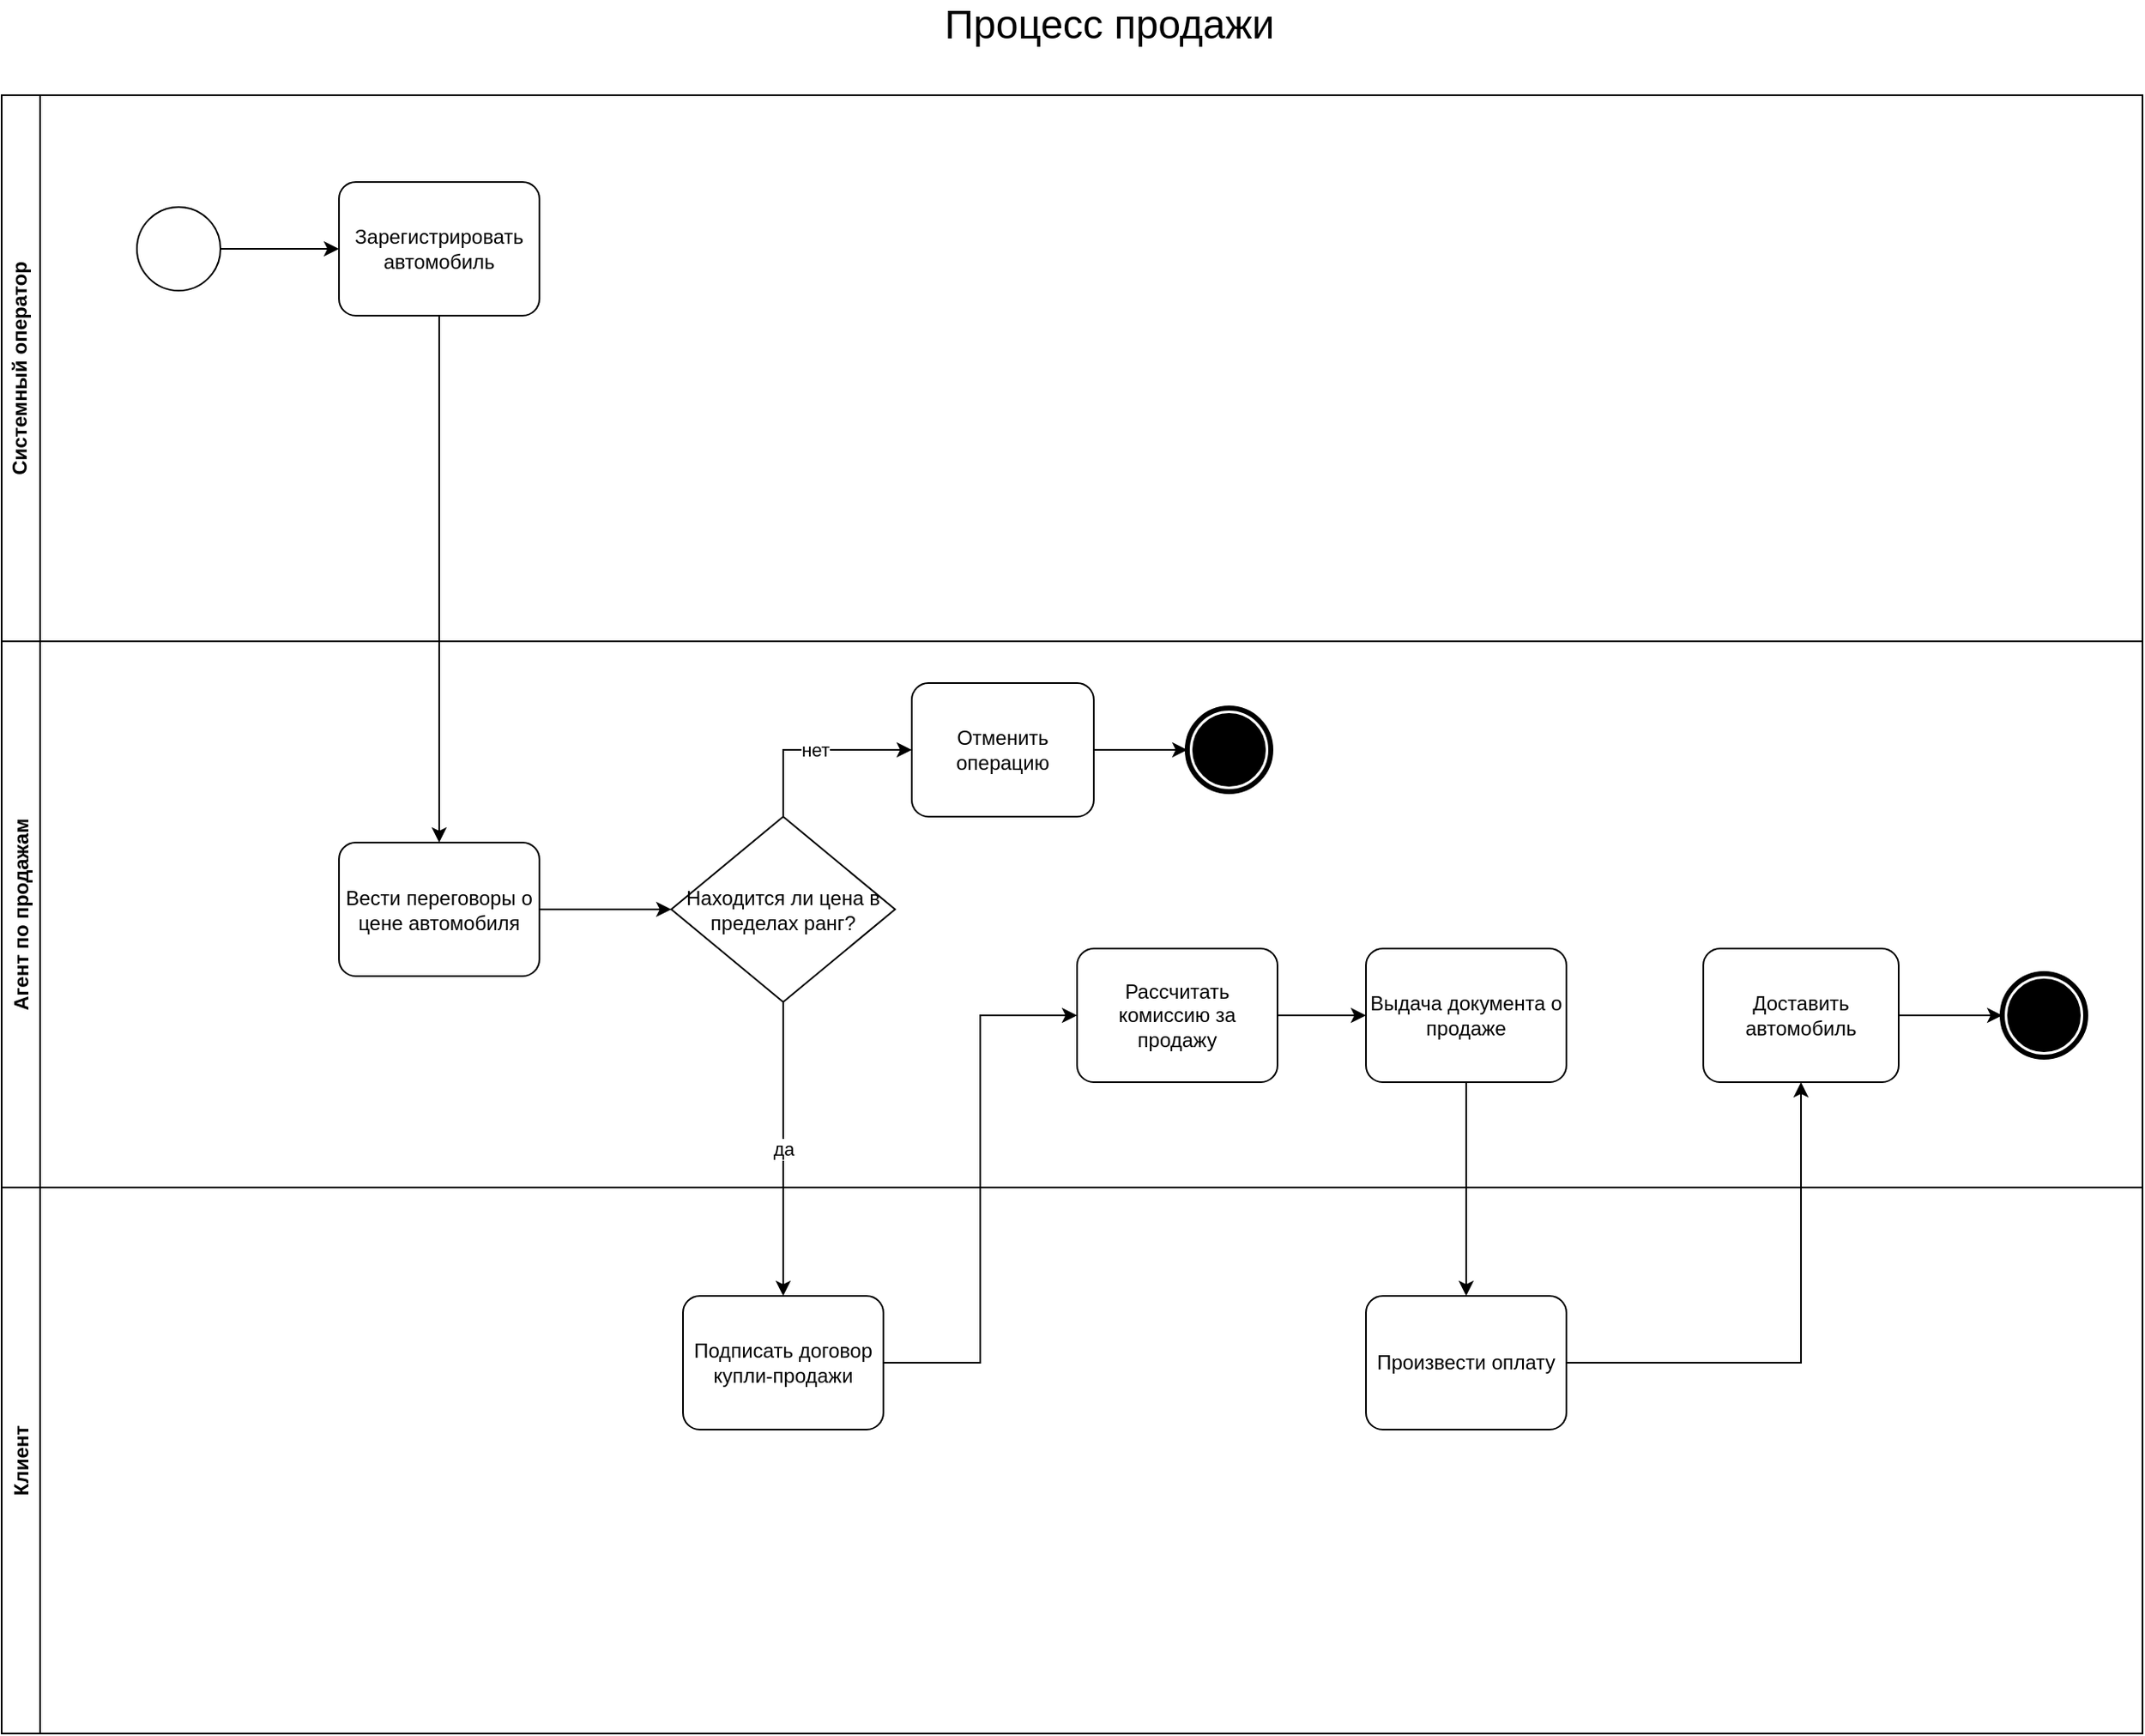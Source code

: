 <mxfile version="20.8.1" type="google"><diagram id="GKkbAp2NtUvPjCZS4jgw" name="Página-1"><mxGraphModel grid="0" page="1" gridSize="10" guides="1" tooltips="1" connect="1" arrows="1" fold="1" pageScale="2" pageWidth="827" pageHeight="1169" background="none" math="0" shadow="0"><root><mxCell id="0"/><mxCell id="1" parent="0"/><mxCell id="1osV0yqY1vsv0PyegRr8-175" value="&lt;span lang=&quot;RU&quot;&gt;Системный оператор&lt;/span&gt;" style="swimlane;horizontal=0;whiteSpace=wrap;html=1;" vertex="1" parent="1"><mxGeometry x="150" y="106" width="1282" height="327" as="geometry"><mxRectangle x="216" y="111" width="32" height="144" as="alternateBounds"/></mxGeometry></mxCell><mxCell id="fPHOAnaP5rVqaTKb0ZPX-4" style="edgeStyle=orthogonalEdgeStyle;rounded=0;orthogonalLoop=1;jettySize=auto;html=1;exitX=1;exitY=0.5;exitDx=0;exitDy=0;exitPerimeter=0;entryX=0;entryY=0.5;entryDx=0;entryDy=0;entryPerimeter=0;" edge="1" parent="1osV0yqY1vsv0PyegRr8-175" source="fPHOAnaP5rVqaTKb0ZPX-1" target="fPHOAnaP5rVqaTKb0ZPX-2"><mxGeometry relative="1" as="geometry"/></mxCell><mxCell id="fPHOAnaP5rVqaTKb0ZPX-1" value="" style="points=[[0.145,0.145,0],[0.5,0,0],[0.855,0.145,0],[1,0.5,0],[0.855,0.855,0],[0.5,1,0],[0.145,0.855,0],[0,0.5,0]];shape=mxgraph.bpmn.event;html=1;verticalLabelPosition=bottom;labelBackgroundColor=#ffffff;verticalAlign=top;align=center;perimeter=ellipsePerimeter;outlineConnect=0;aspect=fixed;outline=standard;symbol=general;" vertex="1" parent="1osV0yqY1vsv0PyegRr8-175"><mxGeometry x="81" y="67" width="50" height="50" as="geometry"/></mxCell><mxCell id="fPHOAnaP5rVqaTKb0ZPX-2" value="Зарегистрировать автомобиль" style="points=[[0.25,0,0],[0.5,0,0],[0.75,0,0],[1,0.25,0],[1,0.5,0],[1,0.75,0],[0.75,1,0],[0.5,1,0],[0.25,1,0],[0,0.75,0],[0,0.5,0],[0,0.25,0]];shape=mxgraph.bpmn.task;whiteSpace=wrap;rectStyle=rounded;size=10;html=1;taskMarker=abstract;" vertex="1" parent="1osV0yqY1vsv0PyegRr8-175"><mxGeometry x="202" y="52" width="120" height="80" as="geometry"/></mxCell><mxCell id="1osV0yqY1vsv0PyegRr8-176" value="&lt;font style=&quot;font-size: 24px;&quot;&gt;Процесс продажи&lt;br&gt;&lt;/font&gt;" style="text;html=1;strokeColor=none;fillColor=none;align=center;verticalAlign=middle;whiteSpace=wrap;rounded=0;" vertex="1" parent="1"><mxGeometry x="658" y="49" width="311" height="30" as="geometry"/></mxCell><mxCell id="1osV0yqY1vsv0PyegRr8-177" value="&lt;span lang=&quot;RU&quot;&gt;Агент по продажам&lt;/span&gt;" style="swimlane;horizontal=0;whiteSpace=wrap;html=1;startSize=23;" vertex="1" parent="1"><mxGeometry x="150" y="433" width="1282" height="327" as="geometry"><mxRectangle x="216" y="111" width="32" height="144" as="alternateBounds"/></mxGeometry></mxCell><mxCell id="1xPfO0qbImXpiZdTFt62-5" style="edgeStyle=orthogonalEdgeStyle;rounded=0;orthogonalLoop=1;jettySize=auto;html=1;exitX=1;exitY=0.5;exitDx=0;exitDy=0;exitPerimeter=0;" edge="1" parent="1osV0yqY1vsv0PyegRr8-177" source="1xPfO0qbImXpiZdTFt62-2" target="1xPfO0qbImXpiZdTFt62-4"><mxGeometry relative="1" as="geometry"/></mxCell><mxCell id="1xPfO0qbImXpiZdTFt62-2" value="Вести переговоры о цене автомобиля" style="points=[[0.25,0,0],[0.5,0,0],[0.75,0,0],[1,0.25,0],[1,0.5,0],[1,0.75,0],[0.75,1,0],[0.5,1,0],[0.25,1,0],[0,0.75,0],[0,0.5,0],[0,0.25,0]];shape=mxgraph.bpmn.task;whiteSpace=wrap;rectStyle=rounded;size=10;html=1;taskMarker=abstract;" vertex="1" parent="1osV0yqY1vsv0PyegRr8-177"><mxGeometry x="202" y="120.5" width="120" height="80" as="geometry"/></mxCell><mxCell id="1xPfO0qbImXpiZdTFt62-7" value="нет" style="edgeStyle=orthogonalEdgeStyle;rounded=0;orthogonalLoop=1;jettySize=auto;html=1;exitX=0.5;exitY=0;exitDx=0;exitDy=0;" edge="1" parent="1osV0yqY1vsv0PyegRr8-177" source="1xPfO0qbImXpiZdTFt62-4" target="1xPfO0qbImXpiZdTFt62-6"><mxGeometry relative="1" as="geometry"/></mxCell><mxCell id="1xPfO0qbImXpiZdTFt62-4" value="Находится ли цена в пределах ранг?" style="rhombus;whiteSpace=wrap;html=1;" vertex="1" parent="1osV0yqY1vsv0PyegRr8-177"><mxGeometry x="401" y="105" width="134" height="111" as="geometry"/></mxCell><mxCell id="1xPfO0qbImXpiZdTFt62-9" style="edgeStyle=orthogonalEdgeStyle;rounded=0;orthogonalLoop=1;jettySize=auto;html=1;exitX=1;exitY=0.5;exitDx=0;exitDy=0;exitPerimeter=0;entryX=0;entryY=0.5;entryDx=0;entryDy=0;entryPerimeter=0;" edge="1" parent="1osV0yqY1vsv0PyegRr8-177" source="1xPfO0qbImXpiZdTFt62-6" target="1xPfO0qbImXpiZdTFt62-8"><mxGeometry relative="1" as="geometry"/></mxCell><mxCell id="1xPfO0qbImXpiZdTFt62-6" value="Отменить операцию" style="points=[[0.25,0,0],[0.5,0,0],[0.75,0,0],[1,0.25,0],[1,0.5,0],[1,0.75,0],[0.75,1,0],[0.5,1,0],[0.25,1,0],[0,0.75,0],[0,0.5,0],[0,0.25,0]];shape=mxgraph.bpmn.task;whiteSpace=wrap;rectStyle=rounded;size=10;html=1;taskMarker=abstract;" vertex="1" parent="1osV0yqY1vsv0PyegRr8-177"><mxGeometry x="545" y="25" width="109" height="80" as="geometry"/></mxCell><mxCell id="1xPfO0qbImXpiZdTFt62-8" value="" style="points=[[0.145,0.145,0],[0.5,0,0],[0.855,0.145,0],[1,0.5,0],[0.855,0.855,0],[0.5,1,0],[0.145,0.855,0],[0,0.5,0]];shape=mxgraph.bpmn.event;html=1;verticalLabelPosition=bottom;labelBackgroundColor=#ffffff;verticalAlign=top;align=center;perimeter=ellipsePerimeter;outlineConnect=0;aspect=fixed;outline=end;symbol=terminate;" vertex="1" parent="1osV0yqY1vsv0PyegRr8-177"><mxGeometry x="710" y="40" width="50" height="50" as="geometry"/></mxCell><mxCell id="1xPfO0qbImXpiZdTFt62-15" style="edgeStyle=orthogonalEdgeStyle;rounded=0;orthogonalLoop=1;jettySize=auto;html=1;exitX=1;exitY=0.5;exitDx=0;exitDy=0;exitPerimeter=0;entryX=0;entryY=0.5;entryDx=0;entryDy=0;entryPerimeter=0;" edge="1" parent="1osV0yqY1vsv0PyegRr8-177" source="1xPfO0qbImXpiZdTFt62-12" target="1xPfO0qbImXpiZdTFt62-14"><mxGeometry relative="1" as="geometry"/></mxCell><mxCell id="1xPfO0qbImXpiZdTFt62-12" value="Рассчитать комиссию за продажу" style="points=[[0.25,0,0],[0.5,0,0],[0.75,0,0],[1,0.25,0],[1,0.5,0],[1,0.75,0],[0.75,1,0],[0.5,1,0],[0.25,1,0],[0,0.75,0],[0,0.5,0],[0,0.25,0]];shape=mxgraph.bpmn.task;whiteSpace=wrap;rectStyle=rounded;size=10;html=1;taskMarker=abstract;" vertex="1" parent="1osV0yqY1vsv0PyegRr8-177"><mxGeometry x="644" y="184" width="120" height="80" as="geometry"/></mxCell><mxCell id="1xPfO0qbImXpiZdTFt62-14" value="Выдача документа о продаже" style="points=[[0.25,0,0],[0.5,0,0],[0.75,0,0],[1,0.25,0],[1,0.5,0],[1,0.75,0],[0.75,1,0],[0.5,1,0],[0.25,1,0],[0,0.75,0],[0,0.5,0],[0,0.25,0]];shape=mxgraph.bpmn.task;whiteSpace=wrap;rectStyle=rounded;size=10;html=1;taskMarker=abstract;" vertex="1" parent="1osV0yqY1vsv0PyegRr8-177"><mxGeometry x="817" y="184" width="120" height="80" as="geometry"/></mxCell><mxCell id="1xPfO0qbImXpiZdTFt62-21" style="edgeStyle=orthogonalEdgeStyle;rounded=0;orthogonalLoop=1;jettySize=auto;html=1;exitX=1;exitY=0.5;exitDx=0;exitDy=0;exitPerimeter=0;" edge="1" parent="1osV0yqY1vsv0PyegRr8-177" source="1xPfO0qbImXpiZdTFt62-18" target="1xPfO0qbImXpiZdTFt62-20"><mxGeometry relative="1" as="geometry"/></mxCell><mxCell id="1xPfO0qbImXpiZdTFt62-18" value="Доставить автомобиль" style="points=[[0.25,0,0],[0.5,0,0],[0.75,0,0],[1,0.25,0],[1,0.5,0],[1,0.75,0],[0.75,1,0],[0.5,1,0],[0.25,1,0],[0,0.75,0],[0,0.5,0],[0,0.25,0]];shape=mxgraph.bpmn.task;whiteSpace=wrap;rectStyle=rounded;size=10;html=1;taskMarker=abstract;" vertex="1" parent="1osV0yqY1vsv0PyegRr8-177"><mxGeometry x="1019" y="184" width="117" height="80" as="geometry"/></mxCell><mxCell id="1xPfO0qbImXpiZdTFt62-20" value="" style="points=[[0.145,0.145,0],[0.5,0,0],[0.855,0.145,0],[1,0.5,0],[0.855,0.855,0],[0.5,1,0],[0.145,0.855,0],[0,0.5,0]];shape=mxgraph.bpmn.event;html=1;verticalLabelPosition=bottom;labelBackgroundColor=#ffffff;verticalAlign=top;align=center;perimeter=ellipsePerimeter;outlineConnect=0;aspect=fixed;outline=end;symbol=terminate;" vertex="1" parent="1osV0yqY1vsv0PyegRr8-177"><mxGeometry x="1198" y="199" width="50" height="50" as="geometry"/></mxCell><mxCell id="1xPfO0qbImXpiZdTFt62-1" value="&lt;span lang=&quot;RU&quot;&gt;Клиент&lt;/span&gt;" style="swimlane;horizontal=0;whiteSpace=wrap;html=1;" vertex="1" parent="1"><mxGeometry x="150" y="760" width="1282" height="327" as="geometry"><mxRectangle x="216" y="111" width="32" height="144" as="alternateBounds"/></mxGeometry></mxCell><mxCell id="1xPfO0qbImXpiZdTFt62-10" value="Подписать договор купли-продажи" style="points=[[0.25,0,0],[0.5,0,0],[0.75,0,0],[1,0.25,0],[1,0.5,0],[1,0.75,0],[0.75,1,0],[0.5,1,0],[0.25,1,0],[0,0.75,0],[0,0.5,0],[0,0.25,0]];shape=mxgraph.bpmn.task;whiteSpace=wrap;rectStyle=rounded;size=10;html=1;taskMarker=abstract;" vertex="1" parent="1xPfO0qbImXpiZdTFt62-1"><mxGeometry x="408" y="65" width="120" height="80" as="geometry"/></mxCell><mxCell id="1xPfO0qbImXpiZdTFt62-16" value="Произвести оплату" style="points=[[0.25,0,0],[0.5,0,0],[0.75,0,0],[1,0.25,0],[1,0.5,0],[1,0.75,0],[0.75,1,0],[0.5,1,0],[0.25,1,0],[0,0.75,0],[0,0.5,0],[0,0.25,0]];shape=mxgraph.bpmn.task;whiteSpace=wrap;rectStyle=rounded;size=10;html=1;taskMarker=abstract;" vertex="1" parent="1xPfO0qbImXpiZdTFt62-1"><mxGeometry x="817" y="65" width="120" height="80" as="geometry"/></mxCell><mxCell id="1xPfO0qbImXpiZdTFt62-3" style="edgeStyle=orthogonalEdgeStyle;rounded=0;orthogonalLoop=1;jettySize=auto;html=1;exitX=0.5;exitY=1;exitDx=0;exitDy=0;exitPerimeter=0;" edge="1" parent="1" source="fPHOAnaP5rVqaTKb0ZPX-2" target="1xPfO0qbImXpiZdTFt62-2"><mxGeometry relative="1" as="geometry"/></mxCell><mxCell id="1xPfO0qbImXpiZdTFt62-11" value="да" style="edgeStyle=orthogonalEdgeStyle;rounded=0;orthogonalLoop=1;jettySize=auto;html=1;exitX=0.5;exitY=1;exitDx=0;exitDy=0;" edge="1" parent="1" source="1xPfO0qbImXpiZdTFt62-4" target="1xPfO0qbImXpiZdTFt62-10"><mxGeometry relative="1" as="geometry"/></mxCell><mxCell id="1xPfO0qbImXpiZdTFt62-13" style="edgeStyle=orthogonalEdgeStyle;rounded=0;orthogonalLoop=1;jettySize=auto;html=1;exitX=1;exitY=0.5;exitDx=0;exitDy=0;exitPerimeter=0;entryX=0;entryY=0.5;entryDx=0;entryDy=0;entryPerimeter=0;" edge="1" parent="1" source="1xPfO0qbImXpiZdTFt62-10" target="1xPfO0qbImXpiZdTFt62-12"><mxGeometry relative="1" as="geometry"/></mxCell><mxCell id="1xPfO0qbImXpiZdTFt62-17" style="edgeStyle=orthogonalEdgeStyle;rounded=0;orthogonalLoop=1;jettySize=auto;html=1;exitX=0.5;exitY=1;exitDx=0;exitDy=0;exitPerimeter=0;entryX=0.5;entryY=0;entryDx=0;entryDy=0;entryPerimeter=0;" edge="1" parent="1" source="1xPfO0qbImXpiZdTFt62-14" target="1xPfO0qbImXpiZdTFt62-16"><mxGeometry relative="1" as="geometry"/></mxCell><mxCell id="1xPfO0qbImXpiZdTFt62-19" style="edgeStyle=orthogonalEdgeStyle;rounded=0;orthogonalLoop=1;jettySize=auto;html=1;exitX=1;exitY=0.5;exitDx=0;exitDy=0;exitPerimeter=0;entryX=0.5;entryY=1;entryDx=0;entryDy=0;entryPerimeter=0;" edge="1" parent="1" source="1xPfO0qbImXpiZdTFt62-16" target="1xPfO0qbImXpiZdTFt62-18"><mxGeometry relative="1" as="geometry"/></mxCell></root></mxGraphModel></diagram></mxfile>